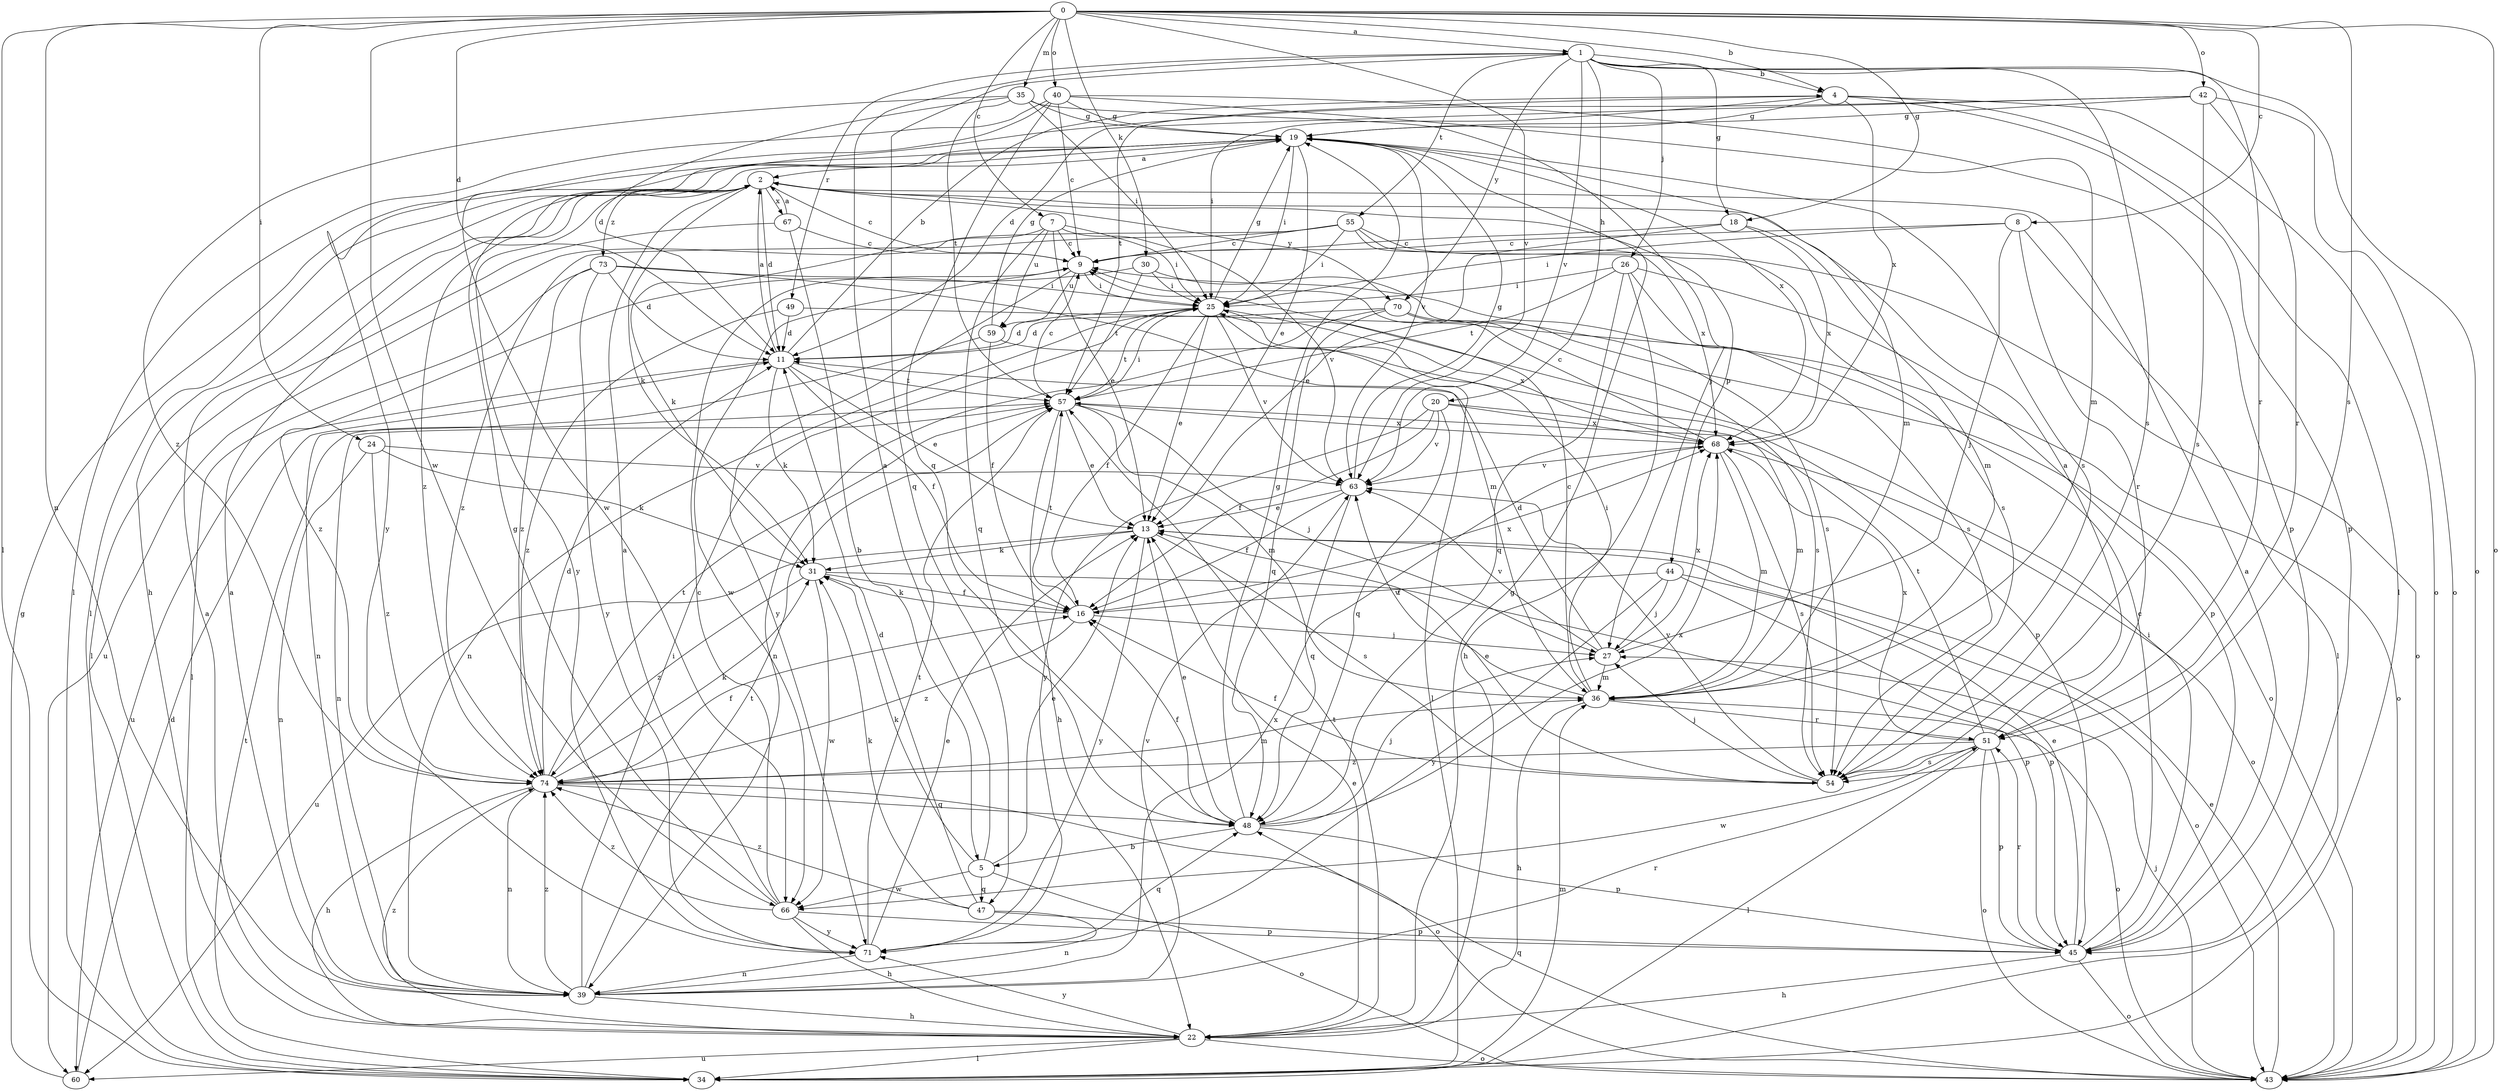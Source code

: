 strict digraph  {
0;
1;
2;
4;
5;
7;
8;
9;
11;
13;
16;
18;
19;
20;
22;
24;
25;
26;
27;
30;
31;
34;
35;
36;
39;
40;
42;
43;
44;
45;
47;
48;
49;
51;
54;
55;
57;
59;
60;
63;
66;
67;
68;
70;
71;
73;
74;
0 -> 1  [label=a];
0 -> 4  [label=b];
0 -> 7  [label=c];
0 -> 8  [label=c];
0 -> 11  [label=d];
0 -> 18  [label=g];
0 -> 24  [label=i];
0 -> 30  [label=k];
0 -> 34  [label=l];
0 -> 35  [label=m];
0 -> 39  [label=n];
0 -> 40  [label=o];
0 -> 42  [label=o];
0 -> 43  [label=o];
0 -> 54  [label=s];
0 -> 63  [label=v];
0 -> 66  [label=w];
1 -> 4  [label=b];
1 -> 18  [label=g];
1 -> 20  [label=h];
1 -> 26  [label=j];
1 -> 43  [label=o];
1 -> 47  [label=q];
1 -> 49  [label=r];
1 -> 51  [label=r];
1 -> 54  [label=s];
1 -> 55  [label=t];
1 -> 63  [label=v];
1 -> 70  [label=y];
2 -> 9  [label=c];
2 -> 11  [label=d];
2 -> 31  [label=k];
2 -> 44  [label=p];
2 -> 67  [label=x];
2 -> 70  [label=y];
2 -> 71  [label=y];
2 -> 73  [label=z];
2 -> 74  [label=z];
4 -> 19  [label=g];
4 -> 25  [label=i];
4 -> 34  [label=l];
4 -> 43  [label=o];
4 -> 45  [label=p];
4 -> 57  [label=t];
4 -> 68  [label=x];
5 -> 1  [label=a];
5 -> 13  [label=e];
5 -> 31  [label=k];
5 -> 43  [label=o];
5 -> 47  [label=q];
5 -> 66  [label=w];
7 -> 9  [label=c];
7 -> 13  [label=e];
7 -> 25  [label=i];
7 -> 31  [label=k];
7 -> 48  [label=q];
7 -> 59  [label=u];
7 -> 63  [label=v];
8 -> 9  [label=c];
8 -> 25  [label=i];
8 -> 27  [label=j];
8 -> 34  [label=l];
8 -> 51  [label=r];
9 -> 25  [label=i];
9 -> 59  [label=u];
9 -> 66  [label=w];
9 -> 71  [label=y];
11 -> 2  [label=a];
11 -> 4  [label=b];
11 -> 13  [label=e];
11 -> 16  [label=f];
11 -> 31  [label=k];
11 -> 57  [label=t];
11 -> 60  [label=u];
13 -> 31  [label=k];
13 -> 54  [label=s];
13 -> 60  [label=u];
13 -> 71  [label=y];
16 -> 27  [label=j];
16 -> 31  [label=k];
16 -> 57  [label=t];
16 -> 68  [label=x];
16 -> 74  [label=z];
18 -> 9  [label=c];
18 -> 13  [label=e];
18 -> 36  [label=m];
18 -> 68  [label=x];
19 -> 2  [label=a];
19 -> 13  [label=e];
19 -> 22  [label=h];
19 -> 25  [label=i];
19 -> 34  [label=l];
19 -> 36  [label=m];
19 -> 54  [label=s];
19 -> 63  [label=v];
19 -> 68  [label=x];
20 -> 16  [label=f];
20 -> 36  [label=m];
20 -> 48  [label=q];
20 -> 63  [label=v];
20 -> 68  [label=x];
20 -> 71  [label=y];
22 -> 2  [label=a];
22 -> 13  [label=e];
22 -> 19  [label=g];
22 -> 34  [label=l];
22 -> 43  [label=o];
22 -> 57  [label=t];
22 -> 60  [label=u];
22 -> 71  [label=y];
22 -> 74  [label=z];
24 -> 31  [label=k];
24 -> 39  [label=n];
24 -> 63  [label=v];
24 -> 74  [label=z];
25 -> 11  [label=d];
25 -> 13  [label=e];
25 -> 16  [label=f];
25 -> 19  [label=g];
25 -> 34  [label=l];
25 -> 39  [label=n];
25 -> 57  [label=t];
25 -> 63  [label=v];
25 -> 68  [label=x];
26 -> 22  [label=h];
26 -> 25  [label=i];
26 -> 45  [label=p];
26 -> 48  [label=q];
26 -> 54  [label=s];
26 -> 57  [label=t];
27 -> 11  [label=d];
27 -> 36  [label=m];
27 -> 63  [label=v];
27 -> 68  [label=x];
30 -> 25  [label=i];
30 -> 54  [label=s];
30 -> 57  [label=t];
30 -> 74  [label=z];
31 -> 16  [label=f];
31 -> 45  [label=p];
31 -> 66  [label=w];
31 -> 74  [label=z];
34 -> 36  [label=m];
34 -> 57  [label=t];
35 -> 11  [label=d];
35 -> 19  [label=g];
35 -> 25  [label=i];
35 -> 27  [label=j];
35 -> 57  [label=t];
35 -> 74  [label=z];
36 -> 9  [label=c];
36 -> 22  [label=h];
36 -> 25  [label=i];
36 -> 43  [label=o];
36 -> 51  [label=r];
36 -> 63  [label=v];
39 -> 2  [label=a];
39 -> 22  [label=h];
39 -> 25  [label=i];
39 -> 51  [label=r];
39 -> 57  [label=t];
39 -> 63  [label=v];
39 -> 68  [label=x];
39 -> 74  [label=z];
40 -> 9  [label=c];
40 -> 19  [label=g];
40 -> 34  [label=l];
40 -> 36  [label=m];
40 -> 45  [label=p];
40 -> 48  [label=q];
40 -> 71  [label=y];
42 -> 11  [label=d];
42 -> 19  [label=g];
42 -> 43  [label=o];
42 -> 51  [label=r];
42 -> 54  [label=s];
42 -> 66  [label=w];
43 -> 13  [label=e];
43 -> 27  [label=j];
43 -> 48  [label=q];
44 -> 16  [label=f];
44 -> 27  [label=j];
44 -> 43  [label=o];
44 -> 45  [label=p];
44 -> 71  [label=y];
45 -> 2  [label=a];
45 -> 9  [label=c];
45 -> 13  [label=e];
45 -> 22  [label=h];
45 -> 25  [label=i];
45 -> 43  [label=o];
45 -> 51  [label=r];
47 -> 11  [label=d];
47 -> 31  [label=k];
47 -> 39  [label=n];
47 -> 45  [label=p];
47 -> 74  [label=z];
48 -> 5  [label=b];
48 -> 13  [label=e];
48 -> 16  [label=f];
48 -> 19  [label=g];
48 -> 27  [label=j];
48 -> 45  [label=p];
48 -> 68  [label=x];
49 -> 11  [label=d];
49 -> 43  [label=o];
49 -> 74  [label=z];
51 -> 2  [label=a];
51 -> 34  [label=l];
51 -> 43  [label=o];
51 -> 45  [label=p];
51 -> 54  [label=s];
51 -> 57  [label=t];
51 -> 66  [label=w];
51 -> 68  [label=x];
51 -> 74  [label=z];
54 -> 13  [label=e];
54 -> 16  [label=f];
54 -> 27  [label=j];
54 -> 63  [label=v];
55 -> 9  [label=c];
55 -> 25  [label=i];
55 -> 43  [label=o];
55 -> 54  [label=s];
55 -> 60  [label=u];
55 -> 68  [label=x];
55 -> 74  [label=z];
57 -> 9  [label=c];
57 -> 13  [label=e];
57 -> 22  [label=h];
57 -> 25  [label=i];
57 -> 27  [label=j];
57 -> 36  [label=m];
57 -> 39  [label=n];
57 -> 68  [label=x];
59 -> 16  [label=f];
59 -> 19  [label=g];
59 -> 39  [label=n];
59 -> 45  [label=p];
60 -> 11  [label=d];
60 -> 19  [label=g];
63 -> 13  [label=e];
63 -> 16  [label=f];
63 -> 19  [label=g];
63 -> 48  [label=q];
66 -> 2  [label=a];
66 -> 9  [label=c];
66 -> 19  [label=g];
66 -> 22  [label=h];
66 -> 45  [label=p];
66 -> 71  [label=y];
66 -> 74  [label=z];
67 -> 2  [label=a];
67 -> 5  [label=b];
67 -> 9  [label=c];
67 -> 34  [label=l];
68 -> 9  [label=c];
68 -> 36  [label=m];
68 -> 43  [label=o];
68 -> 54  [label=s];
68 -> 63  [label=v];
70 -> 11  [label=d];
70 -> 39  [label=n];
70 -> 43  [label=o];
70 -> 48  [label=q];
70 -> 54  [label=s];
71 -> 13  [label=e];
71 -> 39  [label=n];
71 -> 48  [label=q];
71 -> 57  [label=t];
73 -> 11  [label=d];
73 -> 25  [label=i];
73 -> 34  [label=l];
73 -> 36  [label=m];
73 -> 71  [label=y];
73 -> 74  [label=z];
74 -> 11  [label=d];
74 -> 16  [label=f];
74 -> 22  [label=h];
74 -> 31  [label=k];
74 -> 36  [label=m];
74 -> 39  [label=n];
74 -> 43  [label=o];
74 -> 48  [label=q];
74 -> 57  [label=t];
}
